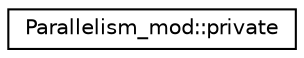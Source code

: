 digraph "Graphical Class Hierarchy"
{
 // LATEX_PDF_SIZE
  edge [fontname="Helvetica",fontsize="10",labelfontname="Helvetica",labelfontsize="10"];
  node [fontname="Helvetica",fontsize="10",shape=record];
  rankdir="LR";
  Node0 [label="Parallelism_mod::private",height=0.2,width=0.4,color="black", fillcolor="white", style="filled",URL="$structParallelism__mod_1_1private.html",tooltip=" "];
}
